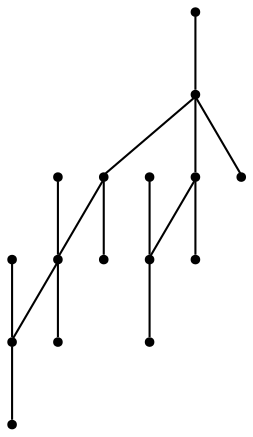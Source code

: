 graph {
  node [shape=point,comment="{\"directed\":false,\"doi\":\"10.1007/978-3-662-45803-7_41\",\"figure\":\"2\"}"]

  v0 [pos="1090.8156594401676,798.7691059855838"]
  v1 [pos="1009.690436905387,798.7691059855837"]
  v2 [pos="1009.690436905387,879.8784754221457"]
  v3 [pos="969.1278733561147,717.6599909954198"]
  v4 [pos="928.5652461826851,798.7691059855837"]
  v5 [pos="888.0026826334129,717.6599909954198"]
  v6 [pos="847.4401190841406,960.9875904123096"]
  v7 [pos="766.3149283614388,636.5508760052559"]
  v8 [pos="766.3149283614388,798.7691059855837"]
  v9 [pos="725.7523648121665,717.6599909954198"]
  v10 [pos="685.1898012628943,636.5508760052559"]
  v11 [pos="685.1898012628943,798.7691059855837"]
  v12 [pos="685.1898012628943,879.8784754221457"]
  v13 [pos="644.6272377136221,717.6599909954198"]
  v14 [pos="604.0646741643499,798.7691059855838"]
  v15 [pos="847.4401190841406,879.8784754221457"]

  v12 -- v8 [id="-4",pos="685.1898012628943,879.8784754221457 698.7120343027283,873.1207607576218 698.7120343027283,873.1207607576218 698.7120343027283,873.1207607576218 712.2301317723327,866.3589113391286 739.2745978520005,852.8434820100808 752.7926953216049,839.3239179270637 766.3149283614388,825.8043538440465 766.3149283614388,812.2889245149989 766.3149283614388,798.7691059855837"]
  v11 -- v13 [id="-7",pos="685.1898012628943,798.7691059855837 678.4307525280922,792.0113913210598 678.4307525280922,792.0113913210598 678.4307525280922,792.0113913210598 671.6675682230605,785.2495419025665 658.1494707534561,771.7341125735188 651.3862864484244,758.2145484905017 644.6272377136221,744.6949844074845 644.6272377136221,731.1795550784369 644.6272377136221,717.6599909954198"]
  v6 -- v15 [id="-12",pos="847.4401190841406,960.9875904123096 847.4401190841406,879.8784754221457 847.4401190841406,879.8784754221457 847.4401190841406,879.8784754221457"]
  v6 -- v2 [id="-13",pos="847.4401190841406,960.9875904123096 874.4804495935789,954.2296849129872 874.4804495935789,954.2296849129872 874.4804495935789,954.2296849129872 901.5249156732468,947.4678354944939 955.6055766921233,933.9524061654462 982.6501063959486,920.432842082429 1009.690436905387,906.9132779994119 1009.690436905387,893.3978486703643 1009.690436905387,879.8784754221457"]
  v2 -- v0 [id="-18",pos="1009.690436905387,879.8784754221457 1023.2126699452208,873.1207607576218 1023.2126699452208,873.1207607576218 1023.2126699452208,873.1207607576218 1036.7307674148253,866.3589113391286 1063.775233494493,852.8434820100808 1077.2933945882548,839.3239179270637 1090.8155640039313,825.8043538440465 1090.8155640039313,812.2889245149989 1090.8156594401676,798.7691059855838"]
  v14 -- v12 [id="-22",pos="604.0646741643499,798.7691059855838 604.0646741643499,812.2889245149989 604.0646741643499,825.8043538440465 617.5869072041838,839.3239179270637 631.1050046737882,852.8434820100808 658.1494707534561,866.3589113391286 671.6675682230605,873.1207607576218 685.1898012628943,879.8784754221457 685.1898012628943,879.8784754221457 685.1898012628943,879.8784754221457"]
  v11 -- v9 [id="-25",pos="685.1898012628943,798.7691059855837 691.9488499976966,792.0113913210598 691.9488499976966,792.0113913210598 691.9488499976966,792.0113913210598 698.7120343027283,785.2495419025665 712.2301317723327,771.7341125735188 718.9933160773644,758.2145484905017 725.7523648121665,744.6949844074845 725.7523648121665,731.1795550784369 725.7523648121665,717.6599909954198"]
  v12 -- v6 [id="-27",pos="685.1898012628943,879.8784754221457 685.1898012628943,893.3978486703643 685.1898012628943,906.9132779994119 712.2301317723327,920.432842082429 739.2745978520005,933.9524061654462 793.3552588708772,947.4678354944939 820.3997885747024,954.2297485245867 847.4401190841406,960.9875904123096 847.4401190841406,960.9875904123096 847.4401190841406,960.9875904123096"]
  v12 -- v11 [id="-28",pos="685.1898012628943,879.8784754221457 685.1898012628943,866.3589113391286 685.1898012628943,852.8434820100808 685.1898012628943,839.3239179270637 685.1898012628943,825.8043538440465 685.1898012628943,812.2889245149989 685.1898012628943,798.7691059855837"]
  v10 -- v9 [id="-31",pos="685.1898012628943,636.5508760052559 685.1898012628943,650.070440088273 685.1898012628943,663.5858694173206 691.9488499976966,677.1054335003378 698.7120343027283,690.6249975833549 712.2301317723327,704.1404269124026 718.9933160773644,710.9022763308959 721.1055188069901,713.0140621635596 721.8975948305997,713.8059818508085 725.7523648121665,717.6599909954198"]
  v2 -- v4 [id="-34",pos="1009.690436905387,879.8784754221457 996.168203865553,873.1207607576218 996.168203865553,873.1207607576218 996.168203865553,873.1207607576218 982.6501063959486,866.3589113391286 955.6056403162808,852.8434820100808 942.0875428466763,839.3239179270637 928.5653098068425,825.8043538440465 928.5653098068425,812.2889245149989 928.5652461826851,798.7691059855837"]
  v9 -- v7 [id="-39",pos="725.7523648121665,717.6599909954198 729.6071347937334,713.8059818508085 730.3992108173431,713.0140621635596 732.5114135469688,710.9022763308959 739.2745978520005,704.1404269124026 752.7926953216049,690.6249975833549 759.5558796266366,677.1054335003378 766.3149283614388,663.5858694173206 766.3149283614388,650.070440088273 766.3149283614388,636.5508760052559"]
  v4 -- v3 [id="-43",pos="928.5652461826851,798.7691059855837 935.3242949174872,792.0113913210598 935.3242949174872,792.0113913210598 935.3242949174872,792.0113913210598 942.087479222519,785.2495419025665 955.6055766921233,771.7341125735188 962.3687609971552,758.2145484905017 969.1278097319573,744.6949844074845 969.1278097319573,731.1795550784369 969.1278733561147,717.6599909954198"]
  v1 -- v2 [id="-45",pos="1009.690436905387,798.7691059855837 1009.690436905387,812.2889245149989 1009.690436905387,825.8043538440465 1009.690436905387,839.3239179270637 1009.690436905387,852.8434820100808 1009.690436905387,866.3589113391286 1009.690436905387,879.8784754221457"]
  v5 -- v4 [id="-51",pos="888.0026826334129,717.6599909954198 888.0026826334129,731.1795550784369 888.0026826334129,744.6949844074845 894.761731368215,758.2145484905017 901.5249156732468,771.7341125735188 915.0430131428511,785.2495419025665 921.8061974478829,792.0113913210598 928.5652461826851,798.7691059855837 928.5652461826851,798.7691059855837 928.5652461826851,798.7691059855837"]
}